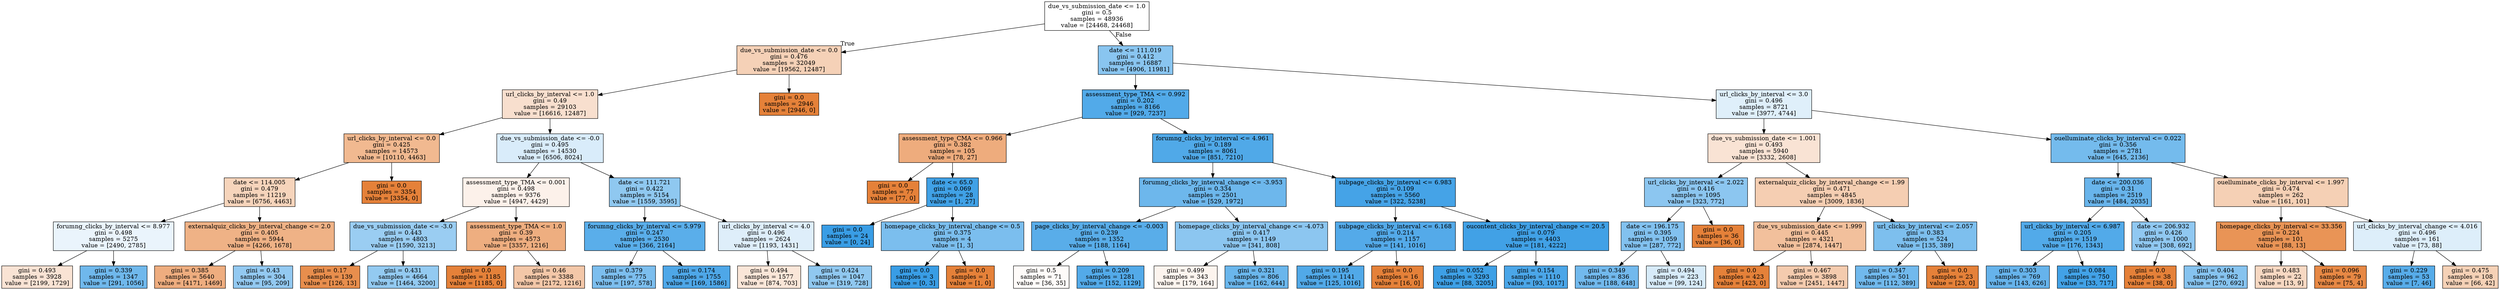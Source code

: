 digraph Tree {
node [shape=box, style="filled", color="black"] ;
0 [label="due_vs_submission_date <= 1.0\ngini = 0.5\nsamples = 48936\nvalue = [24468, 24468]", fillcolor="#e5813900"] ;
1 [label="due_vs_submission_date <= 0.0\ngini = 0.476\nsamples = 32049\nvalue = [19562, 12487]", fillcolor="#e581395c"] ;
0 -> 1 [labeldistance=2.5, labelangle=45, headlabel="True"] ;
2 [label="url_clicks_by_interval <= 1.0\ngini = 0.49\nsamples = 29103\nvalue = [16616, 12487]", fillcolor="#e581393f"] ;
1 -> 2 ;
3 [label="url_clicks_by_interval <= 0.0\ngini = 0.425\nsamples = 14573\nvalue = [10110, 4463]", fillcolor="#e581398e"] ;
2 -> 3 ;
4 [label="date <= 114.005\ngini = 0.479\nsamples = 11219\nvalue = [6756, 4463]", fillcolor="#e5813957"] ;
3 -> 4 ;
5 [label="forumng_clicks_by_interval <= 8.977\ngini = 0.498\nsamples = 5275\nvalue = [2490, 2785]", fillcolor="#399de51b"] ;
4 -> 5 ;
6 [label="gini = 0.493\nsamples = 3928\nvalue = [2199, 1729]", fillcolor="#e5813937"] ;
5 -> 6 ;
7 [label="gini = 0.339\nsamples = 1347\nvalue = [291, 1056]", fillcolor="#399de5b9"] ;
5 -> 7 ;
8 [label="externalquiz_clicks_by_interval_change <= 2.0\ngini = 0.405\nsamples = 5944\nvalue = [4266, 1678]", fillcolor="#e581399b"] ;
4 -> 8 ;
9 [label="gini = 0.385\nsamples = 5640\nvalue = [4171, 1469]", fillcolor="#e58139a5"] ;
8 -> 9 ;
10 [label="gini = 0.43\nsamples = 304\nvalue = [95, 209]", fillcolor="#399de58b"] ;
8 -> 10 ;
11 [label="gini = 0.0\nsamples = 3354\nvalue = [3354, 0]", fillcolor="#e58139ff"] ;
3 -> 11 ;
12 [label="due_vs_submission_date <= -0.0\ngini = 0.495\nsamples = 14530\nvalue = [6506, 8024]", fillcolor="#399de530"] ;
2 -> 12 ;
13 [label="assessment_type_TMA <= 0.001\ngini = 0.498\nsamples = 9376\nvalue = [4947, 4429]", fillcolor="#e581391b"] ;
12 -> 13 ;
14 [label="due_vs_submission_date <= -3.0\ngini = 0.443\nsamples = 4803\nvalue = [1590, 3213]", fillcolor="#399de581"] ;
13 -> 14 ;
15 [label="gini = 0.17\nsamples = 139\nvalue = [126, 13]", fillcolor="#e58139e5"] ;
14 -> 15 ;
16 [label="gini = 0.431\nsamples = 4664\nvalue = [1464, 3200]", fillcolor="#399de58a"] ;
14 -> 16 ;
17 [label="assessment_type_TMA <= 1.0\ngini = 0.39\nsamples = 4573\nvalue = [3357, 1216]", fillcolor="#e58139a3"] ;
13 -> 17 ;
18 [label="gini = 0.0\nsamples = 1185\nvalue = [1185, 0]", fillcolor="#e58139ff"] ;
17 -> 18 ;
19 [label="gini = 0.46\nsamples = 3388\nvalue = [2172, 1216]", fillcolor="#e5813970"] ;
17 -> 19 ;
20 [label="date <= 111.721\ngini = 0.422\nsamples = 5154\nvalue = [1559, 3595]", fillcolor="#399de590"] ;
12 -> 20 ;
21 [label="forumng_clicks_by_interval <= 5.979\ngini = 0.247\nsamples = 2530\nvalue = [366, 2164]", fillcolor="#399de5d4"] ;
20 -> 21 ;
22 [label="gini = 0.379\nsamples = 775\nvalue = [197, 578]", fillcolor="#399de5a8"] ;
21 -> 22 ;
23 [label="gini = 0.174\nsamples = 1755\nvalue = [169, 1586]", fillcolor="#399de5e4"] ;
21 -> 23 ;
24 [label="url_clicks_by_interval <= 4.0\ngini = 0.496\nsamples = 2624\nvalue = [1193, 1431]", fillcolor="#399de52a"] ;
20 -> 24 ;
25 [label="gini = 0.494\nsamples = 1577\nvalue = [874, 703]", fillcolor="#e5813932"] ;
24 -> 25 ;
26 [label="gini = 0.424\nsamples = 1047\nvalue = [319, 728]", fillcolor="#399de58f"] ;
24 -> 26 ;
27 [label="gini = 0.0\nsamples = 2946\nvalue = [2946, 0]", fillcolor="#e58139ff"] ;
1 -> 27 ;
28 [label="date <= 111.019\ngini = 0.412\nsamples = 16887\nvalue = [4906, 11981]", fillcolor="#399de597"] ;
0 -> 28 [labeldistance=2.5, labelangle=-45, headlabel="False"] ;
29 [label="assessment_type_TMA <= 0.992\ngini = 0.202\nsamples = 8166\nvalue = [929, 7237]", fillcolor="#399de5de"] ;
28 -> 29 ;
30 [label="assessment_type_CMA <= 0.966\ngini = 0.382\nsamples = 105\nvalue = [78, 27]", fillcolor="#e58139a7"] ;
29 -> 30 ;
31 [label="gini = 0.0\nsamples = 77\nvalue = [77, 0]", fillcolor="#e58139ff"] ;
30 -> 31 ;
32 [label="date <= 65.0\ngini = 0.069\nsamples = 28\nvalue = [1, 27]", fillcolor="#399de5f6"] ;
30 -> 32 ;
33 [label="gini = 0.0\nsamples = 24\nvalue = [0, 24]", fillcolor="#399de5ff"] ;
32 -> 33 ;
34 [label="homepage_clicks_by_interval_change <= 0.5\ngini = 0.375\nsamples = 4\nvalue = [1, 3]", fillcolor="#399de5aa"] ;
32 -> 34 ;
35 [label="gini = 0.0\nsamples = 3\nvalue = [0, 3]", fillcolor="#399de5ff"] ;
34 -> 35 ;
36 [label="gini = 0.0\nsamples = 1\nvalue = [1, 0]", fillcolor="#e58139ff"] ;
34 -> 36 ;
37 [label="forumng_clicks_by_interval <= 4.961\ngini = 0.189\nsamples = 8061\nvalue = [851, 7210]", fillcolor="#399de5e1"] ;
29 -> 37 ;
38 [label="forumng_clicks_by_interval_change <= -3.953\ngini = 0.334\nsamples = 2501\nvalue = [529, 1972]", fillcolor="#399de5bb"] ;
37 -> 38 ;
39 [label="page_clicks_by_interval_change <= -0.003\ngini = 0.239\nsamples = 1352\nvalue = [188, 1164]", fillcolor="#399de5d6"] ;
38 -> 39 ;
40 [label="gini = 0.5\nsamples = 71\nvalue = [36, 35]", fillcolor="#e5813907"] ;
39 -> 40 ;
41 [label="gini = 0.209\nsamples = 1281\nvalue = [152, 1129]", fillcolor="#399de5dd"] ;
39 -> 41 ;
42 [label="homepage_clicks_by_interval_change <= -4.073\ngini = 0.417\nsamples = 1149\nvalue = [341, 808]", fillcolor="#399de593"] ;
38 -> 42 ;
43 [label="gini = 0.499\nsamples = 343\nvalue = [179, 164]", fillcolor="#e5813915"] ;
42 -> 43 ;
44 [label="gini = 0.321\nsamples = 806\nvalue = [162, 644]", fillcolor="#399de5bf"] ;
42 -> 44 ;
45 [label="subpage_clicks_by_interval <= 6.983\ngini = 0.109\nsamples = 5560\nvalue = [322, 5238]", fillcolor="#399de5ef"] ;
37 -> 45 ;
46 [label="subpage_clicks_by_interval <= 6.168\ngini = 0.214\nsamples = 1157\nvalue = [141, 1016]", fillcolor="#399de5dc"] ;
45 -> 46 ;
47 [label="gini = 0.195\nsamples = 1141\nvalue = [125, 1016]", fillcolor="#399de5e0"] ;
46 -> 47 ;
48 [label="gini = 0.0\nsamples = 16\nvalue = [16, 0]", fillcolor="#e58139ff"] ;
46 -> 48 ;
49 [label="oucontent_clicks_by_interval_change <= 20.5\ngini = 0.079\nsamples = 4403\nvalue = [181, 4222]", fillcolor="#399de5f4"] ;
45 -> 49 ;
50 [label="gini = 0.052\nsamples = 3293\nvalue = [88, 3205]", fillcolor="#399de5f8"] ;
49 -> 50 ;
51 [label="gini = 0.154\nsamples = 1110\nvalue = [93, 1017]", fillcolor="#399de5e8"] ;
49 -> 51 ;
52 [label="url_clicks_by_interval <= 3.0\ngini = 0.496\nsamples = 8721\nvalue = [3977, 4744]", fillcolor="#399de529"] ;
28 -> 52 ;
53 [label="due_vs_submission_date <= 1.001\ngini = 0.493\nsamples = 5940\nvalue = [3332, 2608]", fillcolor="#e5813937"] ;
52 -> 53 ;
54 [label="url_clicks_by_interval <= 2.022\ngini = 0.416\nsamples = 1095\nvalue = [323, 772]", fillcolor="#399de594"] ;
53 -> 54 ;
55 [label="date <= 196.175\ngini = 0.395\nsamples = 1059\nvalue = [287, 772]", fillcolor="#399de5a0"] ;
54 -> 55 ;
56 [label="gini = 0.349\nsamples = 836\nvalue = [188, 648]", fillcolor="#399de5b5"] ;
55 -> 56 ;
57 [label="gini = 0.494\nsamples = 223\nvalue = [99, 124]", fillcolor="#399de533"] ;
55 -> 57 ;
58 [label="gini = 0.0\nsamples = 36\nvalue = [36, 0]", fillcolor="#e58139ff"] ;
54 -> 58 ;
59 [label="externalquiz_clicks_by_interval_change <= 1.99\ngini = 0.471\nsamples = 4845\nvalue = [3009, 1836]", fillcolor="#e5813963"] ;
53 -> 59 ;
60 [label="due_vs_submission_date <= 1.999\ngini = 0.445\nsamples = 4321\nvalue = [2874, 1447]", fillcolor="#e581397f"] ;
59 -> 60 ;
61 [label="gini = 0.0\nsamples = 423\nvalue = [423, 0]", fillcolor="#e58139ff"] ;
60 -> 61 ;
62 [label="gini = 0.467\nsamples = 3898\nvalue = [2451, 1447]", fillcolor="#e5813968"] ;
60 -> 62 ;
63 [label="url_clicks_by_interval <= 2.057\ngini = 0.383\nsamples = 524\nvalue = [135, 389]", fillcolor="#399de5a7"] ;
59 -> 63 ;
64 [label="gini = 0.347\nsamples = 501\nvalue = [112, 389]", fillcolor="#399de5b6"] ;
63 -> 64 ;
65 [label="gini = 0.0\nsamples = 23\nvalue = [23, 0]", fillcolor="#e58139ff"] ;
63 -> 65 ;
66 [label="ouelluminate_clicks_by_interval <= 0.022\ngini = 0.356\nsamples = 2781\nvalue = [645, 2136]", fillcolor="#399de5b2"] ;
52 -> 66 ;
67 [label="date <= 200.036\ngini = 0.31\nsamples = 2519\nvalue = [484, 2035]", fillcolor="#399de5c2"] ;
66 -> 67 ;
68 [label="url_clicks_by_interval <= 6.987\ngini = 0.205\nsamples = 1519\nvalue = [176, 1343]", fillcolor="#399de5de"] ;
67 -> 68 ;
69 [label="gini = 0.303\nsamples = 769\nvalue = [143, 626]", fillcolor="#399de5c5"] ;
68 -> 69 ;
70 [label="gini = 0.084\nsamples = 750\nvalue = [33, 717]", fillcolor="#399de5f3"] ;
68 -> 70 ;
71 [label="date <= 206.932\ngini = 0.426\nsamples = 1000\nvalue = [308, 692]", fillcolor="#399de58e"] ;
67 -> 71 ;
72 [label="gini = 0.0\nsamples = 38\nvalue = [38, 0]", fillcolor="#e58139ff"] ;
71 -> 72 ;
73 [label="gini = 0.404\nsamples = 962\nvalue = [270, 692]", fillcolor="#399de59c"] ;
71 -> 73 ;
74 [label="ouelluminate_clicks_by_interval <= 1.997\ngini = 0.474\nsamples = 262\nvalue = [161, 101]", fillcolor="#e581395f"] ;
66 -> 74 ;
75 [label="homepage_clicks_by_interval <= 33.356\ngini = 0.224\nsamples = 101\nvalue = [88, 13]", fillcolor="#e58139d9"] ;
74 -> 75 ;
76 [label="gini = 0.483\nsamples = 22\nvalue = [13, 9]", fillcolor="#e581394e"] ;
75 -> 76 ;
77 [label="gini = 0.096\nsamples = 79\nvalue = [75, 4]", fillcolor="#e58139f1"] ;
75 -> 77 ;
78 [label="url_clicks_by_interval_change <= 4.016\ngini = 0.496\nsamples = 161\nvalue = [73, 88]", fillcolor="#399de52b"] ;
74 -> 78 ;
79 [label="gini = 0.229\nsamples = 53\nvalue = [7, 46]", fillcolor="#399de5d8"] ;
78 -> 79 ;
80 [label="gini = 0.475\nsamples = 108\nvalue = [66, 42]", fillcolor="#e581395d"] ;
78 -> 80 ;
}